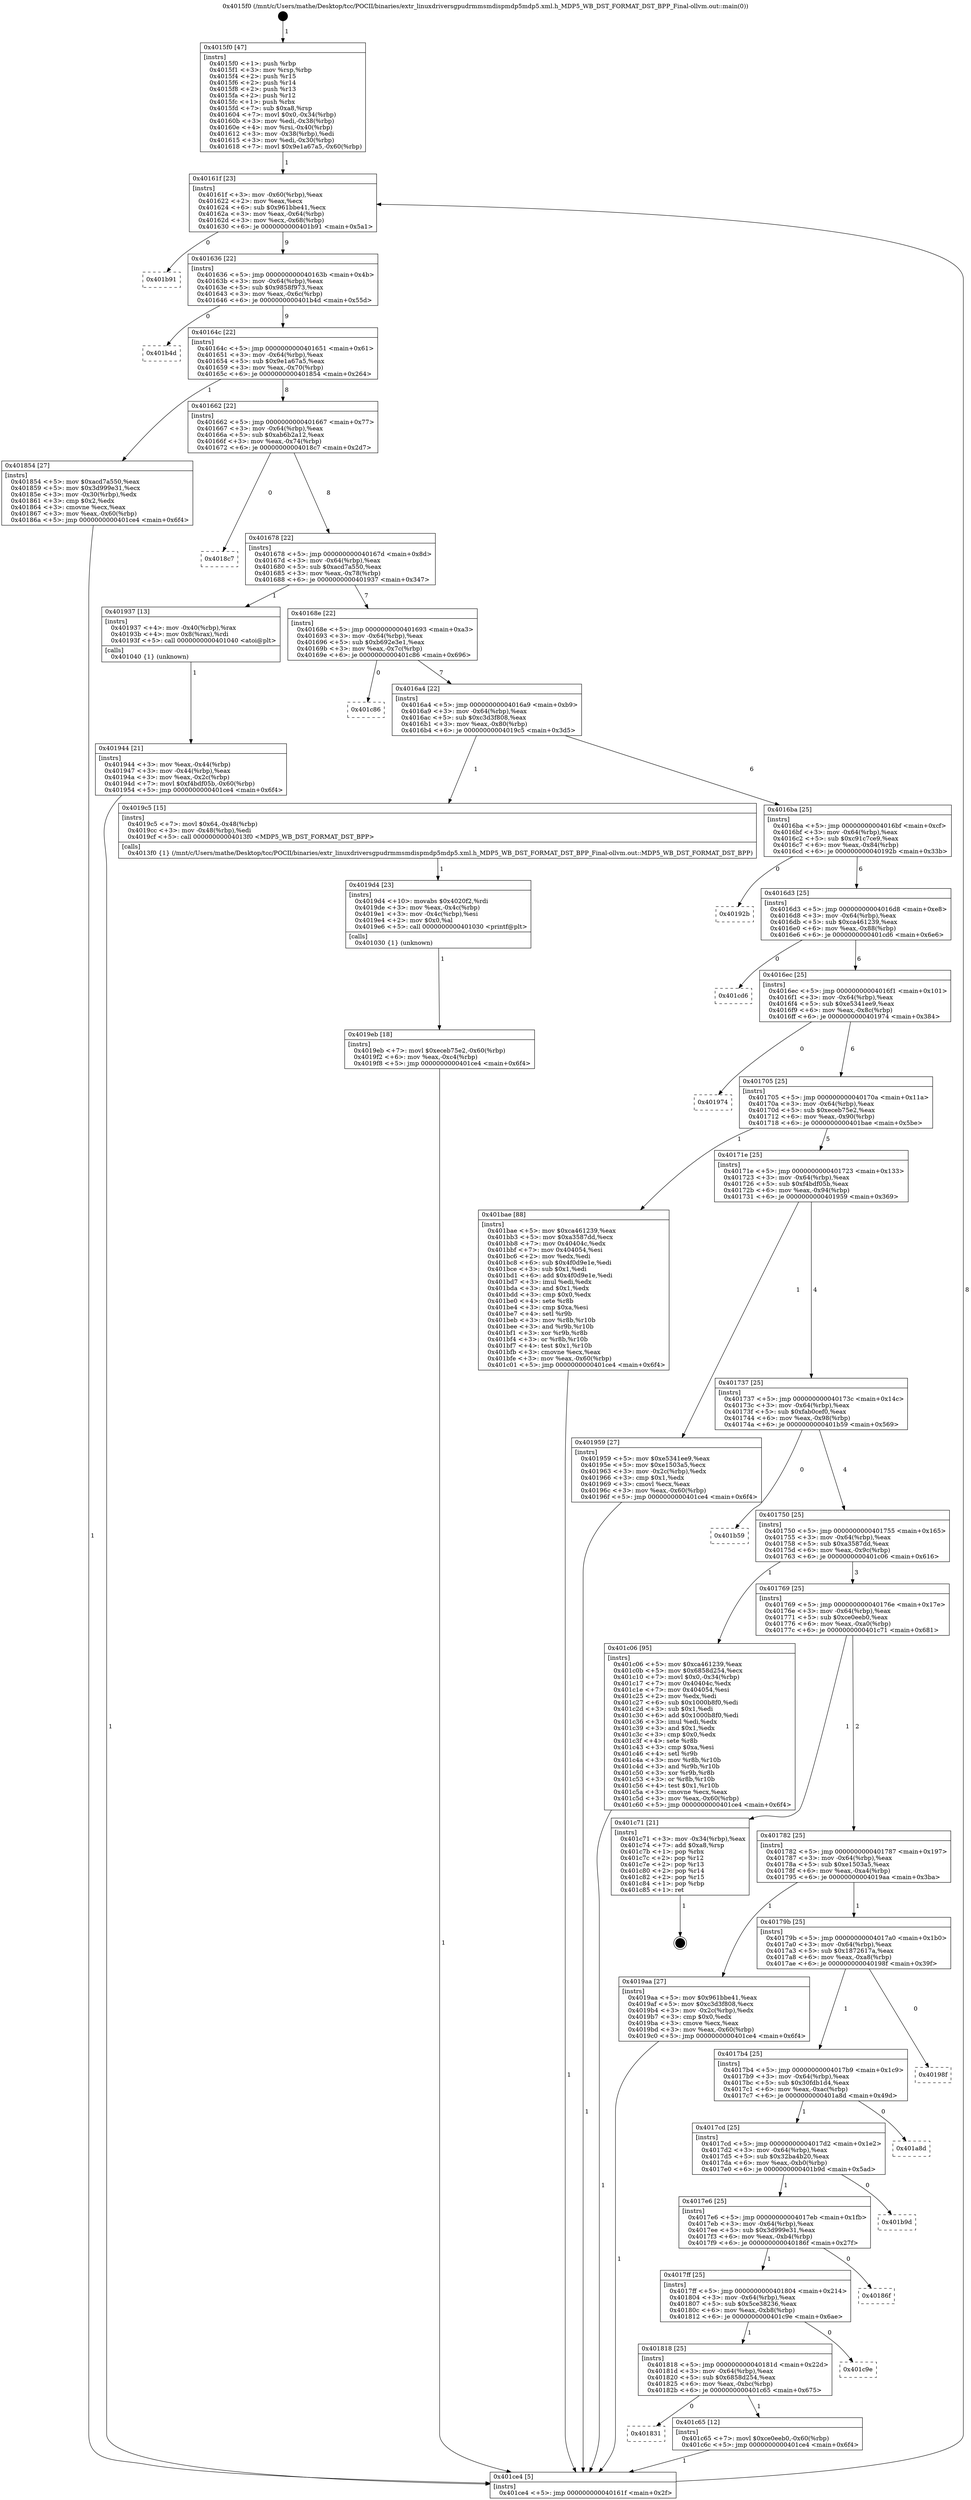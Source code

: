 digraph "0x4015f0" {
  label = "0x4015f0 (/mnt/c/Users/mathe/Desktop/tcc/POCII/binaries/extr_linuxdriversgpudrmmsmdispmdp5mdp5.xml.h_MDP5_WB_DST_FORMAT_DST_BPP_Final-ollvm.out::main(0))"
  labelloc = "t"
  node[shape=record]

  Entry [label="",width=0.3,height=0.3,shape=circle,fillcolor=black,style=filled]
  "0x40161f" [label="{
     0x40161f [23]\l
     | [instrs]\l
     &nbsp;&nbsp;0x40161f \<+3\>: mov -0x60(%rbp),%eax\l
     &nbsp;&nbsp;0x401622 \<+2\>: mov %eax,%ecx\l
     &nbsp;&nbsp;0x401624 \<+6\>: sub $0x961bbe41,%ecx\l
     &nbsp;&nbsp;0x40162a \<+3\>: mov %eax,-0x64(%rbp)\l
     &nbsp;&nbsp;0x40162d \<+3\>: mov %ecx,-0x68(%rbp)\l
     &nbsp;&nbsp;0x401630 \<+6\>: je 0000000000401b91 \<main+0x5a1\>\l
  }"]
  "0x401b91" [label="{
     0x401b91\l
  }", style=dashed]
  "0x401636" [label="{
     0x401636 [22]\l
     | [instrs]\l
     &nbsp;&nbsp;0x401636 \<+5\>: jmp 000000000040163b \<main+0x4b\>\l
     &nbsp;&nbsp;0x40163b \<+3\>: mov -0x64(%rbp),%eax\l
     &nbsp;&nbsp;0x40163e \<+5\>: sub $0x9858f973,%eax\l
     &nbsp;&nbsp;0x401643 \<+3\>: mov %eax,-0x6c(%rbp)\l
     &nbsp;&nbsp;0x401646 \<+6\>: je 0000000000401b4d \<main+0x55d\>\l
  }"]
  Exit [label="",width=0.3,height=0.3,shape=circle,fillcolor=black,style=filled,peripheries=2]
  "0x401b4d" [label="{
     0x401b4d\l
  }", style=dashed]
  "0x40164c" [label="{
     0x40164c [22]\l
     | [instrs]\l
     &nbsp;&nbsp;0x40164c \<+5\>: jmp 0000000000401651 \<main+0x61\>\l
     &nbsp;&nbsp;0x401651 \<+3\>: mov -0x64(%rbp),%eax\l
     &nbsp;&nbsp;0x401654 \<+5\>: sub $0x9e1a67a5,%eax\l
     &nbsp;&nbsp;0x401659 \<+3\>: mov %eax,-0x70(%rbp)\l
     &nbsp;&nbsp;0x40165c \<+6\>: je 0000000000401854 \<main+0x264\>\l
  }"]
  "0x401831" [label="{
     0x401831\l
  }", style=dashed]
  "0x401854" [label="{
     0x401854 [27]\l
     | [instrs]\l
     &nbsp;&nbsp;0x401854 \<+5\>: mov $0xacd7a550,%eax\l
     &nbsp;&nbsp;0x401859 \<+5\>: mov $0x3d999e31,%ecx\l
     &nbsp;&nbsp;0x40185e \<+3\>: mov -0x30(%rbp),%edx\l
     &nbsp;&nbsp;0x401861 \<+3\>: cmp $0x2,%edx\l
     &nbsp;&nbsp;0x401864 \<+3\>: cmovne %ecx,%eax\l
     &nbsp;&nbsp;0x401867 \<+3\>: mov %eax,-0x60(%rbp)\l
     &nbsp;&nbsp;0x40186a \<+5\>: jmp 0000000000401ce4 \<main+0x6f4\>\l
  }"]
  "0x401662" [label="{
     0x401662 [22]\l
     | [instrs]\l
     &nbsp;&nbsp;0x401662 \<+5\>: jmp 0000000000401667 \<main+0x77\>\l
     &nbsp;&nbsp;0x401667 \<+3\>: mov -0x64(%rbp),%eax\l
     &nbsp;&nbsp;0x40166a \<+5\>: sub $0xab6b2a12,%eax\l
     &nbsp;&nbsp;0x40166f \<+3\>: mov %eax,-0x74(%rbp)\l
     &nbsp;&nbsp;0x401672 \<+6\>: je 00000000004018c7 \<main+0x2d7\>\l
  }"]
  "0x401ce4" [label="{
     0x401ce4 [5]\l
     | [instrs]\l
     &nbsp;&nbsp;0x401ce4 \<+5\>: jmp 000000000040161f \<main+0x2f\>\l
  }"]
  "0x4015f0" [label="{
     0x4015f0 [47]\l
     | [instrs]\l
     &nbsp;&nbsp;0x4015f0 \<+1\>: push %rbp\l
     &nbsp;&nbsp;0x4015f1 \<+3\>: mov %rsp,%rbp\l
     &nbsp;&nbsp;0x4015f4 \<+2\>: push %r15\l
     &nbsp;&nbsp;0x4015f6 \<+2\>: push %r14\l
     &nbsp;&nbsp;0x4015f8 \<+2\>: push %r13\l
     &nbsp;&nbsp;0x4015fa \<+2\>: push %r12\l
     &nbsp;&nbsp;0x4015fc \<+1\>: push %rbx\l
     &nbsp;&nbsp;0x4015fd \<+7\>: sub $0xa8,%rsp\l
     &nbsp;&nbsp;0x401604 \<+7\>: movl $0x0,-0x34(%rbp)\l
     &nbsp;&nbsp;0x40160b \<+3\>: mov %edi,-0x38(%rbp)\l
     &nbsp;&nbsp;0x40160e \<+4\>: mov %rsi,-0x40(%rbp)\l
     &nbsp;&nbsp;0x401612 \<+3\>: mov -0x38(%rbp),%edi\l
     &nbsp;&nbsp;0x401615 \<+3\>: mov %edi,-0x30(%rbp)\l
     &nbsp;&nbsp;0x401618 \<+7\>: movl $0x9e1a67a5,-0x60(%rbp)\l
  }"]
  "0x401c65" [label="{
     0x401c65 [12]\l
     | [instrs]\l
     &nbsp;&nbsp;0x401c65 \<+7\>: movl $0xce0eeb0,-0x60(%rbp)\l
     &nbsp;&nbsp;0x401c6c \<+5\>: jmp 0000000000401ce4 \<main+0x6f4\>\l
  }"]
  "0x4018c7" [label="{
     0x4018c7\l
  }", style=dashed]
  "0x401678" [label="{
     0x401678 [22]\l
     | [instrs]\l
     &nbsp;&nbsp;0x401678 \<+5\>: jmp 000000000040167d \<main+0x8d\>\l
     &nbsp;&nbsp;0x40167d \<+3\>: mov -0x64(%rbp),%eax\l
     &nbsp;&nbsp;0x401680 \<+5\>: sub $0xacd7a550,%eax\l
     &nbsp;&nbsp;0x401685 \<+3\>: mov %eax,-0x78(%rbp)\l
     &nbsp;&nbsp;0x401688 \<+6\>: je 0000000000401937 \<main+0x347\>\l
  }"]
  "0x401818" [label="{
     0x401818 [25]\l
     | [instrs]\l
     &nbsp;&nbsp;0x401818 \<+5\>: jmp 000000000040181d \<main+0x22d\>\l
     &nbsp;&nbsp;0x40181d \<+3\>: mov -0x64(%rbp),%eax\l
     &nbsp;&nbsp;0x401820 \<+5\>: sub $0x6858d254,%eax\l
     &nbsp;&nbsp;0x401825 \<+6\>: mov %eax,-0xbc(%rbp)\l
     &nbsp;&nbsp;0x40182b \<+6\>: je 0000000000401c65 \<main+0x675\>\l
  }"]
  "0x401937" [label="{
     0x401937 [13]\l
     | [instrs]\l
     &nbsp;&nbsp;0x401937 \<+4\>: mov -0x40(%rbp),%rax\l
     &nbsp;&nbsp;0x40193b \<+4\>: mov 0x8(%rax),%rdi\l
     &nbsp;&nbsp;0x40193f \<+5\>: call 0000000000401040 \<atoi@plt\>\l
     | [calls]\l
     &nbsp;&nbsp;0x401040 \{1\} (unknown)\l
  }"]
  "0x40168e" [label="{
     0x40168e [22]\l
     | [instrs]\l
     &nbsp;&nbsp;0x40168e \<+5\>: jmp 0000000000401693 \<main+0xa3\>\l
     &nbsp;&nbsp;0x401693 \<+3\>: mov -0x64(%rbp),%eax\l
     &nbsp;&nbsp;0x401696 \<+5\>: sub $0xb692e3e1,%eax\l
     &nbsp;&nbsp;0x40169b \<+3\>: mov %eax,-0x7c(%rbp)\l
     &nbsp;&nbsp;0x40169e \<+6\>: je 0000000000401c86 \<main+0x696\>\l
  }"]
  "0x401944" [label="{
     0x401944 [21]\l
     | [instrs]\l
     &nbsp;&nbsp;0x401944 \<+3\>: mov %eax,-0x44(%rbp)\l
     &nbsp;&nbsp;0x401947 \<+3\>: mov -0x44(%rbp),%eax\l
     &nbsp;&nbsp;0x40194a \<+3\>: mov %eax,-0x2c(%rbp)\l
     &nbsp;&nbsp;0x40194d \<+7\>: movl $0xf4bdf05b,-0x60(%rbp)\l
     &nbsp;&nbsp;0x401954 \<+5\>: jmp 0000000000401ce4 \<main+0x6f4\>\l
  }"]
  "0x401c9e" [label="{
     0x401c9e\l
  }", style=dashed]
  "0x401c86" [label="{
     0x401c86\l
  }", style=dashed]
  "0x4016a4" [label="{
     0x4016a4 [22]\l
     | [instrs]\l
     &nbsp;&nbsp;0x4016a4 \<+5\>: jmp 00000000004016a9 \<main+0xb9\>\l
     &nbsp;&nbsp;0x4016a9 \<+3\>: mov -0x64(%rbp),%eax\l
     &nbsp;&nbsp;0x4016ac \<+5\>: sub $0xc3d3f808,%eax\l
     &nbsp;&nbsp;0x4016b1 \<+3\>: mov %eax,-0x80(%rbp)\l
     &nbsp;&nbsp;0x4016b4 \<+6\>: je 00000000004019c5 \<main+0x3d5\>\l
  }"]
  "0x4017ff" [label="{
     0x4017ff [25]\l
     | [instrs]\l
     &nbsp;&nbsp;0x4017ff \<+5\>: jmp 0000000000401804 \<main+0x214\>\l
     &nbsp;&nbsp;0x401804 \<+3\>: mov -0x64(%rbp),%eax\l
     &nbsp;&nbsp;0x401807 \<+5\>: sub $0x5ce38236,%eax\l
     &nbsp;&nbsp;0x40180c \<+6\>: mov %eax,-0xb8(%rbp)\l
     &nbsp;&nbsp;0x401812 \<+6\>: je 0000000000401c9e \<main+0x6ae\>\l
  }"]
  "0x4019c5" [label="{
     0x4019c5 [15]\l
     | [instrs]\l
     &nbsp;&nbsp;0x4019c5 \<+7\>: movl $0x64,-0x48(%rbp)\l
     &nbsp;&nbsp;0x4019cc \<+3\>: mov -0x48(%rbp),%edi\l
     &nbsp;&nbsp;0x4019cf \<+5\>: call 00000000004013f0 \<MDP5_WB_DST_FORMAT_DST_BPP\>\l
     | [calls]\l
     &nbsp;&nbsp;0x4013f0 \{1\} (/mnt/c/Users/mathe/Desktop/tcc/POCII/binaries/extr_linuxdriversgpudrmmsmdispmdp5mdp5.xml.h_MDP5_WB_DST_FORMAT_DST_BPP_Final-ollvm.out::MDP5_WB_DST_FORMAT_DST_BPP)\l
  }"]
  "0x4016ba" [label="{
     0x4016ba [25]\l
     | [instrs]\l
     &nbsp;&nbsp;0x4016ba \<+5\>: jmp 00000000004016bf \<main+0xcf\>\l
     &nbsp;&nbsp;0x4016bf \<+3\>: mov -0x64(%rbp),%eax\l
     &nbsp;&nbsp;0x4016c2 \<+5\>: sub $0xc91c7ce9,%eax\l
     &nbsp;&nbsp;0x4016c7 \<+6\>: mov %eax,-0x84(%rbp)\l
     &nbsp;&nbsp;0x4016cd \<+6\>: je 000000000040192b \<main+0x33b\>\l
  }"]
  "0x40186f" [label="{
     0x40186f\l
  }", style=dashed]
  "0x40192b" [label="{
     0x40192b\l
  }", style=dashed]
  "0x4016d3" [label="{
     0x4016d3 [25]\l
     | [instrs]\l
     &nbsp;&nbsp;0x4016d3 \<+5\>: jmp 00000000004016d8 \<main+0xe8\>\l
     &nbsp;&nbsp;0x4016d8 \<+3\>: mov -0x64(%rbp),%eax\l
     &nbsp;&nbsp;0x4016db \<+5\>: sub $0xca461239,%eax\l
     &nbsp;&nbsp;0x4016e0 \<+6\>: mov %eax,-0x88(%rbp)\l
     &nbsp;&nbsp;0x4016e6 \<+6\>: je 0000000000401cd6 \<main+0x6e6\>\l
  }"]
  "0x4017e6" [label="{
     0x4017e6 [25]\l
     | [instrs]\l
     &nbsp;&nbsp;0x4017e6 \<+5\>: jmp 00000000004017eb \<main+0x1fb\>\l
     &nbsp;&nbsp;0x4017eb \<+3\>: mov -0x64(%rbp),%eax\l
     &nbsp;&nbsp;0x4017ee \<+5\>: sub $0x3d999e31,%eax\l
     &nbsp;&nbsp;0x4017f3 \<+6\>: mov %eax,-0xb4(%rbp)\l
     &nbsp;&nbsp;0x4017f9 \<+6\>: je 000000000040186f \<main+0x27f\>\l
  }"]
  "0x401cd6" [label="{
     0x401cd6\l
  }", style=dashed]
  "0x4016ec" [label="{
     0x4016ec [25]\l
     | [instrs]\l
     &nbsp;&nbsp;0x4016ec \<+5\>: jmp 00000000004016f1 \<main+0x101\>\l
     &nbsp;&nbsp;0x4016f1 \<+3\>: mov -0x64(%rbp),%eax\l
     &nbsp;&nbsp;0x4016f4 \<+5\>: sub $0xe5341ee9,%eax\l
     &nbsp;&nbsp;0x4016f9 \<+6\>: mov %eax,-0x8c(%rbp)\l
     &nbsp;&nbsp;0x4016ff \<+6\>: je 0000000000401974 \<main+0x384\>\l
  }"]
  "0x401b9d" [label="{
     0x401b9d\l
  }", style=dashed]
  "0x401974" [label="{
     0x401974\l
  }", style=dashed]
  "0x401705" [label="{
     0x401705 [25]\l
     | [instrs]\l
     &nbsp;&nbsp;0x401705 \<+5\>: jmp 000000000040170a \<main+0x11a\>\l
     &nbsp;&nbsp;0x40170a \<+3\>: mov -0x64(%rbp),%eax\l
     &nbsp;&nbsp;0x40170d \<+5\>: sub $0xeceb75e2,%eax\l
     &nbsp;&nbsp;0x401712 \<+6\>: mov %eax,-0x90(%rbp)\l
     &nbsp;&nbsp;0x401718 \<+6\>: je 0000000000401bae \<main+0x5be\>\l
  }"]
  "0x4017cd" [label="{
     0x4017cd [25]\l
     | [instrs]\l
     &nbsp;&nbsp;0x4017cd \<+5\>: jmp 00000000004017d2 \<main+0x1e2\>\l
     &nbsp;&nbsp;0x4017d2 \<+3\>: mov -0x64(%rbp),%eax\l
     &nbsp;&nbsp;0x4017d5 \<+5\>: sub $0x32ba4b20,%eax\l
     &nbsp;&nbsp;0x4017da \<+6\>: mov %eax,-0xb0(%rbp)\l
     &nbsp;&nbsp;0x4017e0 \<+6\>: je 0000000000401b9d \<main+0x5ad\>\l
  }"]
  "0x401bae" [label="{
     0x401bae [88]\l
     | [instrs]\l
     &nbsp;&nbsp;0x401bae \<+5\>: mov $0xca461239,%eax\l
     &nbsp;&nbsp;0x401bb3 \<+5\>: mov $0xa3587dd,%ecx\l
     &nbsp;&nbsp;0x401bb8 \<+7\>: mov 0x40404c,%edx\l
     &nbsp;&nbsp;0x401bbf \<+7\>: mov 0x404054,%esi\l
     &nbsp;&nbsp;0x401bc6 \<+2\>: mov %edx,%edi\l
     &nbsp;&nbsp;0x401bc8 \<+6\>: sub $0x4f0d9e1e,%edi\l
     &nbsp;&nbsp;0x401bce \<+3\>: sub $0x1,%edi\l
     &nbsp;&nbsp;0x401bd1 \<+6\>: add $0x4f0d9e1e,%edi\l
     &nbsp;&nbsp;0x401bd7 \<+3\>: imul %edi,%edx\l
     &nbsp;&nbsp;0x401bda \<+3\>: and $0x1,%edx\l
     &nbsp;&nbsp;0x401bdd \<+3\>: cmp $0x0,%edx\l
     &nbsp;&nbsp;0x401be0 \<+4\>: sete %r8b\l
     &nbsp;&nbsp;0x401be4 \<+3\>: cmp $0xa,%esi\l
     &nbsp;&nbsp;0x401be7 \<+4\>: setl %r9b\l
     &nbsp;&nbsp;0x401beb \<+3\>: mov %r8b,%r10b\l
     &nbsp;&nbsp;0x401bee \<+3\>: and %r9b,%r10b\l
     &nbsp;&nbsp;0x401bf1 \<+3\>: xor %r9b,%r8b\l
     &nbsp;&nbsp;0x401bf4 \<+3\>: or %r8b,%r10b\l
     &nbsp;&nbsp;0x401bf7 \<+4\>: test $0x1,%r10b\l
     &nbsp;&nbsp;0x401bfb \<+3\>: cmovne %ecx,%eax\l
     &nbsp;&nbsp;0x401bfe \<+3\>: mov %eax,-0x60(%rbp)\l
     &nbsp;&nbsp;0x401c01 \<+5\>: jmp 0000000000401ce4 \<main+0x6f4\>\l
  }"]
  "0x40171e" [label="{
     0x40171e [25]\l
     | [instrs]\l
     &nbsp;&nbsp;0x40171e \<+5\>: jmp 0000000000401723 \<main+0x133\>\l
     &nbsp;&nbsp;0x401723 \<+3\>: mov -0x64(%rbp),%eax\l
     &nbsp;&nbsp;0x401726 \<+5\>: sub $0xf4bdf05b,%eax\l
     &nbsp;&nbsp;0x40172b \<+6\>: mov %eax,-0x94(%rbp)\l
     &nbsp;&nbsp;0x401731 \<+6\>: je 0000000000401959 \<main+0x369\>\l
  }"]
  "0x401a8d" [label="{
     0x401a8d\l
  }", style=dashed]
  "0x401959" [label="{
     0x401959 [27]\l
     | [instrs]\l
     &nbsp;&nbsp;0x401959 \<+5\>: mov $0xe5341ee9,%eax\l
     &nbsp;&nbsp;0x40195e \<+5\>: mov $0xe1503a5,%ecx\l
     &nbsp;&nbsp;0x401963 \<+3\>: mov -0x2c(%rbp),%edx\l
     &nbsp;&nbsp;0x401966 \<+3\>: cmp $0x1,%edx\l
     &nbsp;&nbsp;0x401969 \<+3\>: cmovl %ecx,%eax\l
     &nbsp;&nbsp;0x40196c \<+3\>: mov %eax,-0x60(%rbp)\l
     &nbsp;&nbsp;0x40196f \<+5\>: jmp 0000000000401ce4 \<main+0x6f4\>\l
  }"]
  "0x401737" [label="{
     0x401737 [25]\l
     | [instrs]\l
     &nbsp;&nbsp;0x401737 \<+5\>: jmp 000000000040173c \<main+0x14c\>\l
     &nbsp;&nbsp;0x40173c \<+3\>: mov -0x64(%rbp),%eax\l
     &nbsp;&nbsp;0x40173f \<+5\>: sub $0xfab0cef0,%eax\l
     &nbsp;&nbsp;0x401744 \<+6\>: mov %eax,-0x98(%rbp)\l
     &nbsp;&nbsp;0x40174a \<+6\>: je 0000000000401b59 \<main+0x569\>\l
  }"]
  "0x4017b4" [label="{
     0x4017b4 [25]\l
     | [instrs]\l
     &nbsp;&nbsp;0x4017b4 \<+5\>: jmp 00000000004017b9 \<main+0x1c9\>\l
     &nbsp;&nbsp;0x4017b9 \<+3\>: mov -0x64(%rbp),%eax\l
     &nbsp;&nbsp;0x4017bc \<+5\>: sub $0x30fdb1d4,%eax\l
     &nbsp;&nbsp;0x4017c1 \<+6\>: mov %eax,-0xac(%rbp)\l
     &nbsp;&nbsp;0x4017c7 \<+6\>: je 0000000000401a8d \<main+0x49d\>\l
  }"]
  "0x401b59" [label="{
     0x401b59\l
  }", style=dashed]
  "0x401750" [label="{
     0x401750 [25]\l
     | [instrs]\l
     &nbsp;&nbsp;0x401750 \<+5\>: jmp 0000000000401755 \<main+0x165\>\l
     &nbsp;&nbsp;0x401755 \<+3\>: mov -0x64(%rbp),%eax\l
     &nbsp;&nbsp;0x401758 \<+5\>: sub $0xa3587dd,%eax\l
     &nbsp;&nbsp;0x40175d \<+6\>: mov %eax,-0x9c(%rbp)\l
     &nbsp;&nbsp;0x401763 \<+6\>: je 0000000000401c06 \<main+0x616\>\l
  }"]
  "0x40198f" [label="{
     0x40198f\l
  }", style=dashed]
  "0x401c06" [label="{
     0x401c06 [95]\l
     | [instrs]\l
     &nbsp;&nbsp;0x401c06 \<+5\>: mov $0xca461239,%eax\l
     &nbsp;&nbsp;0x401c0b \<+5\>: mov $0x6858d254,%ecx\l
     &nbsp;&nbsp;0x401c10 \<+7\>: movl $0x0,-0x34(%rbp)\l
     &nbsp;&nbsp;0x401c17 \<+7\>: mov 0x40404c,%edx\l
     &nbsp;&nbsp;0x401c1e \<+7\>: mov 0x404054,%esi\l
     &nbsp;&nbsp;0x401c25 \<+2\>: mov %edx,%edi\l
     &nbsp;&nbsp;0x401c27 \<+6\>: sub $0x1000b8f0,%edi\l
     &nbsp;&nbsp;0x401c2d \<+3\>: sub $0x1,%edi\l
     &nbsp;&nbsp;0x401c30 \<+6\>: add $0x1000b8f0,%edi\l
     &nbsp;&nbsp;0x401c36 \<+3\>: imul %edi,%edx\l
     &nbsp;&nbsp;0x401c39 \<+3\>: and $0x1,%edx\l
     &nbsp;&nbsp;0x401c3c \<+3\>: cmp $0x0,%edx\l
     &nbsp;&nbsp;0x401c3f \<+4\>: sete %r8b\l
     &nbsp;&nbsp;0x401c43 \<+3\>: cmp $0xa,%esi\l
     &nbsp;&nbsp;0x401c46 \<+4\>: setl %r9b\l
     &nbsp;&nbsp;0x401c4a \<+3\>: mov %r8b,%r10b\l
     &nbsp;&nbsp;0x401c4d \<+3\>: and %r9b,%r10b\l
     &nbsp;&nbsp;0x401c50 \<+3\>: xor %r9b,%r8b\l
     &nbsp;&nbsp;0x401c53 \<+3\>: or %r8b,%r10b\l
     &nbsp;&nbsp;0x401c56 \<+4\>: test $0x1,%r10b\l
     &nbsp;&nbsp;0x401c5a \<+3\>: cmovne %ecx,%eax\l
     &nbsp;&nbsp;0x401c5d \<+3\>: mov %eax,-0x60(%rbp)\l
     &nbsp;&nbsp;0x401c60 \<+5\>: jmp 0000000000401ce4 \<main+0x6f4\>\l
  }"]
  "0x401769" [label="{
     0x401769 [25]\l
     | [instrs]\l
     &nbsp;&nbsp;0x401769 \<+5\>: jmp 000000000040176e \<main+0x17e\>\l
     &nbsp;&nbsp;0x40176e \<+3\>: mov -0x64(%rbp),%eax\l
     &nbsp;&nbsp;0x401771 \<+5\>: sub $0xce0eeb0,%eax\l
     &nbsp;&nbsp;0x401776 \<+6\>: mov %eax,-0xa0(%rbp)\l
     &nbsp;&nbsp;0x40177c \<+6\>: je 0000000000401c71 \<main+0x681\>\l
  }"]
  "0x4019eb" [label="{
     0x4019eb [18]\l
     | [instrs]\l
     &nbsp;&nbsp;0x4019eb \<+7\>: movl $0xeceb75e2,-0x60(%rbp)\l
     &nbsp;&nbsp;0x4019f2 \<+6\>: mov %eax,-0xc4(%rbp)\l
     &nbsp;&nbsp;0x4019f8 \<+5\>: jmp 0000000000401ce4 \<main+0x6f4\>\l
  }"]
  "0x401c71" [label="{
     0x401c71 [21]\l
     | [instrs]\l
     &nbsp;&nbsp;0x401c71 \<+3\>: mov -0x34(%rbp),%eax\l
     &nbsp;&nbsp;0x401c74 \<+7\>: add $0xa8,%rsp\l
     &nbsp;&nbsp;0x401c7b \<+1\>: pop %rbx\l
     &nbsp;&nbsp;0x401c7c \<+2\>: pop %r12\l
     &nbsp;&nbsp;0x401c7e \<+2\>: pop %r13\l
     &nbsp;&nbsp;0x401c80 \<+2\>: pop %r14\l
     &nbsp;&nbsp;0x401c82 \<+2\>: pop %r15\l
     &nbsp;&nbsp;0x401c84 \<+1\>: pop %rbp\l
     &nbsp;&nbsp;0x401c85 \<+1\>: ret\l
  }"]
  "0x401782" [label="{
     0x401782 [25]\l
     | [instrs]\l
     &nbsp;&nbsp;0x401782 \<+5\>: jmp 0000000000401787 \<main+0x197\>\l
     &nbsp;&nbsp;0x401787 \<+3\>: mov -0x64(%rbp),%eax\l
     &nbsp;&nbsp;0x40178a \<+5\>: sub $0xe1503a5,%eax\l
     &nbsp;&nbsp;0x40178f \<+6\>: mov %eax,-0xa4(%rbp)\l
     &nbsp;&nbsp;0x401795 \<+6\>: je 00000000004019aa \<main+0x3ba\>\l
  }"]
  "0x4019d4" [label="{
     0x4019d4 [23]\l
     | [instrs]\l
     &nbsp;&nbsp;0x4019d4 \<+10\>: movabs $0x4020f2,%rdi\l
     &nbsp;&nbsp;0x4019de \<+3\>: mov %eax,-0x4c(%rbp)\l
     &nbsp;&nbsp;0x4019e1 \<+3\>: mov -0x4c(%rbp),%esi\l
     &nbsp;&nbsp;0x4019e4 \<+2\>: mov $0x0,%al\l
     &nbsp;&nbsp;0x4019e6 \<+5\>: call 0000000000401030 \<printf@plt\>\l
     | [calls]\l
     &nbsp;&nbsp;0x401030 \{1\} (unknown)\l
  }"]
  "0x4019aa" [label="{
     0x4019aa [27]\l
     | [instrs]\l
     &nbsp;&nbsp;0x4019aa \<+5\>: mov $0x961bbe41,%eax\l
     &nbsp;&nbsp;0x4019af \<+5\>: mov $0xc3d3f808,%ecx\l
     &nbsp;&nbsp;0x4019b4 \<+3\>: mov -0x2c(%rbp),%edx\l
     &nbsp;&nbsp;0x4019b7 \<+3\>: cmp $0x0,%edx\l
     &nbsp;&nbsp;0x4019ba \<+3\>: cmove %ecx,%eax\l
     &nbsp;&nbsp;0x4019bd \<+3\>: mov %eax,-0x60(%rbp)\l
     &nbsp;&nbsp;0x4019c0 \<+5\>: jmp 0000000000401ce4 \<main+0x6f4\>\l
  }"]
  "0x40179b" [label="{
     0x40179b [25]\l
     | [instrs]\l
     &nbsp;&nbsp;0x40179b \<+5\>: jmp 00000000004017a0 \<main+0x1b0\>\l
     &nbsp;&nbsp;0x4017a0 \<+3\>: mov -0x64(%rbp),%eax\l
     &nbsp;&nbsp;0x4017a3 \<+5\>: sub $0x1872617a,%eax\l
     &nbsp;&nbsp;0x4017a8 \<+6\>: mov %eax,-0xa8(%rbp)\l
     &nbsp;&nbsp;0x4017ae \<+6\>: je 000000000040198f \<main+0x39f\>\l
  }"]
  Entry -> "0x4015f0" [label=" 1"]
  "0x40161f" -> "0x401b91" [label=" 0"]
  "0x40161f" -> "0x401636" [label=" 9"]
  "0x401c71" -> Exit [label=" 1"]
  "0x401636" -> "0x401b4d" [label=" 0"]
  "0x401636" -> "0x40164c" [label=" 9"]
  "0x401c65" -> "0x401ce4" [label=" 1"]
  "0x40164c" -> "0x401854" [label=" 1"]
  "0x40164c" -> "0x401662" [label=" 8"]
  "0x401854" -> "0x401ce4" [label=" 1"]
  "0x4015f0" -> "0x40161f" [label=" 1"]
  "0x401ce4" -> "0x40161f" [label=" 8"]
  "0x401818" -> "0x401831" [label=" 0"]
  "0x401662" -> "0x4018c7" [label=" 0"]
  "0x401662" -> "0x401678" [label=" 8"]
  "0x401818" -> "0x401c65" [label=" 1"]
  "0x401678" -> "0x401937" [label=" 1"]
  "0x401678" -> "0x40168e" [label=" 7"]
  "0x401937" -> "0x401944" [label=" 1"]
  "0x401944" -> "0x401ce4" [label=" 1"]
  "0x4017ff" -> "0x401818" [label=" 1"]
  "0x40168e" -> "0x401c86" [label=" 0"]
  "0x40168e" -> "0x4016a4" [label=" 7"]
  "0x4017ff" -> "0x401c9e" [label=" 0"]
  "0x4016a4" -> "0x4019c5" [label=" 1"]
  "0x4016a4" -> "0x4016ba" [label=" 6"]
  "0x4017e6" -> "0x4017ff" [label=" 1"]
  "0x4016ba" -> "0x40192b" [label=" 0"]
  "0x4016ba" -> "0x4016d3" [label=" 6"]
  "0x4017e6" -> "0x40186f" [label=" 0"]
  "0x4016d3" -> "0x401cd6" [label=" 0"]
  "0x4016d3" -> "0x4016ec" [label=" 6"]
  "0x4017cd" -> "0x4017e6" [label=" 1"]
  "0x4016ec" -> "0x401974" [label=" 0"]
  "0x4016ec" -> "0x401705" [label=" 6"]
  "0x4017cd" -> "0x401b9d" [label=" 0"]
  "0x401705" -> "0x401bae" [label=" 1"]
  "0x401705" -> "0x40171e" [label=" 5"]
  "0x4017b4" -> "0x4017cd" [label=" 1"]
  "0x40171e" -> "0x401959" [label=" 1"]
  "0x40171e" -> "0x401737" [label=" 4"]
  "0x401959" -> "0x401ce4" [label=" 1"]
  "0x4017b4" -> "0x401a8d" [label=" 0"]
  "0x401737" -> "0x401b59" [label=" 0"]
  "0x401737" -> "0x401750" [label=" 4"]
  "0x40179b" -> "0x4017b4" [label=" 1"]
  "0x401750" -> "0x401c06" [label=" 1"]
  "0x401750" -> "0x401769" [label=" 3"]
  "0x40179b" -> "0x40198f" [label=" 0"]
  "0x401769" -> "0x401c71" [label=" 1"]
  "0x401769" -> "0x401782" [label=" 2"]
  "0x401c06" -> "0x401ce4" [label=" 1"]
  "0x401782" -> "0x4019aa" [label=" 1"]
  "0x401782" -> "0x40179b" [label=" 1"]
  "0x4019aa" -> "0x401ce4" [label=" 1"]
  "0x4019c5" -> "0x4019d4" [label=" 1"]
  "0x4019d4" -> "0x4019eb" [label=" 1"]
  "0x4019eb" -> "0x401ce4" [label=" 1"]
  "0x401bae" -> "0x401ce4" [label=" 1"]
}

